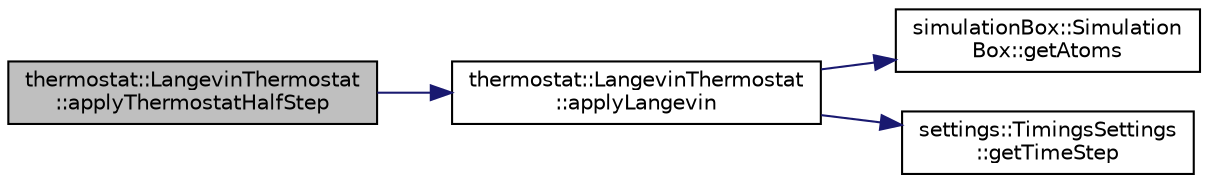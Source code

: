 digraph "thermostat::LangevinThermostat::applyThermostatHalfStep"
{
 // LATEX_PDF_SIZE
  edge [fontname="Helvetica",fontsize="10",labelfontname="Helvetica",labelfontsize="10"];
  node [fontname="Helvetica",fontsize="10",shape=record];
  rankdir="LR";
  Node1 [label="thermostat::LangevinThermostat\l::applyThermostatHalfStep",height=0.2,width=0.4,color="black", fillcolor="grey75", style="filled", fontcolor="black",tooltip="apply thermostat half step - Langevin"];
  Node1 -> Node2 [color="midnightblue",fontsize="10",style="solid",fontname="Helvetica"];
  Node2 [label="thermostat::LangevinThermostat\l::applyLangevin",height=0.2,width=0.4,color="black", fillcolor="white", style="filled",URL="$classthermostat_1_1LangevinThermostat.html#afb98e4e21122888c828770d7a07be59f",tooltip="apply Langevin thermostat"];
  Node2 -> Node3 [color="midnightblue",fontsize="10",style="solid",fontname="Helvetica"];
  Node3 [label="simulationBox::Simulation\lBox::getAtoms",height=0.2,width=0.4,color="black", fillcolor="white", style="filled",URL="$classsimulationBox_1_1SimulationBox.html#aa80269754e2fc5761e610c7a8bf99b23",tooltip=" "];
  Node2 -> Node4 [color="midnightblue",fontsize="10",style="solid",fontname="Helvetica"];
  Node4 [label="settings::TimingsSettings\l::getTimeStep",height=0.2,width=0.4,color="black", fillcolor="white", style="filled",URL="$classsettings_1_1TimingsSettings.html#ad1e01977b94d5b5d90d2b2f4ea8e2532",tooltip=" "];
}
